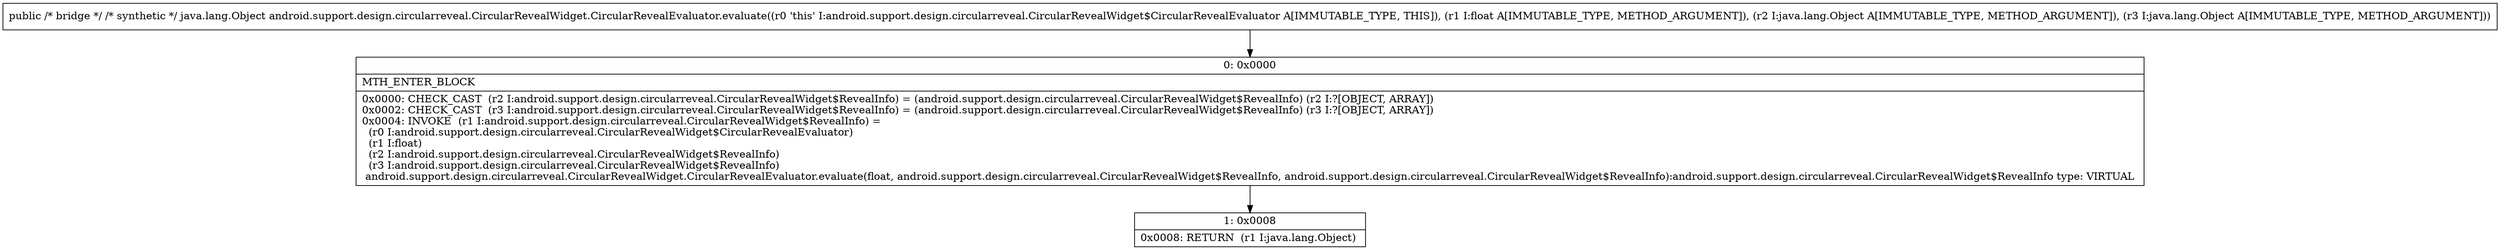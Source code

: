 digraph "CFG forandroid.support.design.circularreveal.CircularRevealWidget.CircularRevealEvaluator.evaluate(FLjava\/lang\/Object;Ljava\/lang\/Object;)Ljava\/lang\/Object;" {
Node_0 [shape=record,label="{0\:\ 0x0000|MTH_ENTER_BLOCK\l|0x0000: CHECK_CAST  (r2 I:android.support.design.circularreveal.CircularRevealWidget$RevealInfo) = (android.support.design.circularreveal.CircularRevealWidget$RevealInfo) (r2 I:?[OBJECT, ARRAY]) \l0x0002: CHECK_CAST  (r3 I:android.support.design.circularreveal.CircularRevealWidget$RevealInfo) = (android.support.design.circularreveal.CircularRevealWidget$RevealInfo) (r3 I:?[OBJECT, ARRAY]) \l0x0004: INVOKE  (r1 I:android.support.design.circularreveal.CircularRevealWidget$RevealInfo) = \l  (r0 I:android.support.design.circularreveal.CircularRevealWidget$CircularRevealEvaluator)\l  (r1 I:float)\l  (r2 I:android.support.design.circularreveal.CircularRevealWidget$RevealInfo)\l  (r3 I:android.support.design.circularreveal.CircularRevealWidget$RevealInfo)\l android.support.design.circularreveal.CircularRevealWidget.CircularRevealEvaluator.evaluate(float, android.support.design.circularreveal.CircularRevealWidget$RevealInfo, android.support.design.circularreveal.CircularRevealWidget$RevealInfo):android.support.design.circularreveal.CircularRevealWidget$RevealInfo type: VIRTUAL \l}"];
Node_1 [shape=record,label="{1\:\ 0x0008|0x0008: RETURN  (r1 I:java.lang.Object) \l}"];
MethodNode[shape=record,label="{public \/* bridge *\/ \/* synthetic *\/ java.lang.Object android.support.design.circularreveal.CircularRevealWidget.CircularRevealEvaluator.evaluate((r0 'this' I:android.support.design.circularreveal.CircularRevealWidget$CircularRevealEvaluator A[IMMUTABLE_TYPE, THIS]), (r1 I:float A[IMMUTABLE_TYPE, METHOD_ARGUMENT]), (r2 I:java.lang.Object A[IMMUTABLE_TYPE, METHOD_ARGUMENT]), (r3 I:java.lang.Object A[IMMUTABLE_TYPE, METHOD_ARGUMENT])) }"];
MethodNode -> Node_0;
Node_0 -> Node_1;
}

